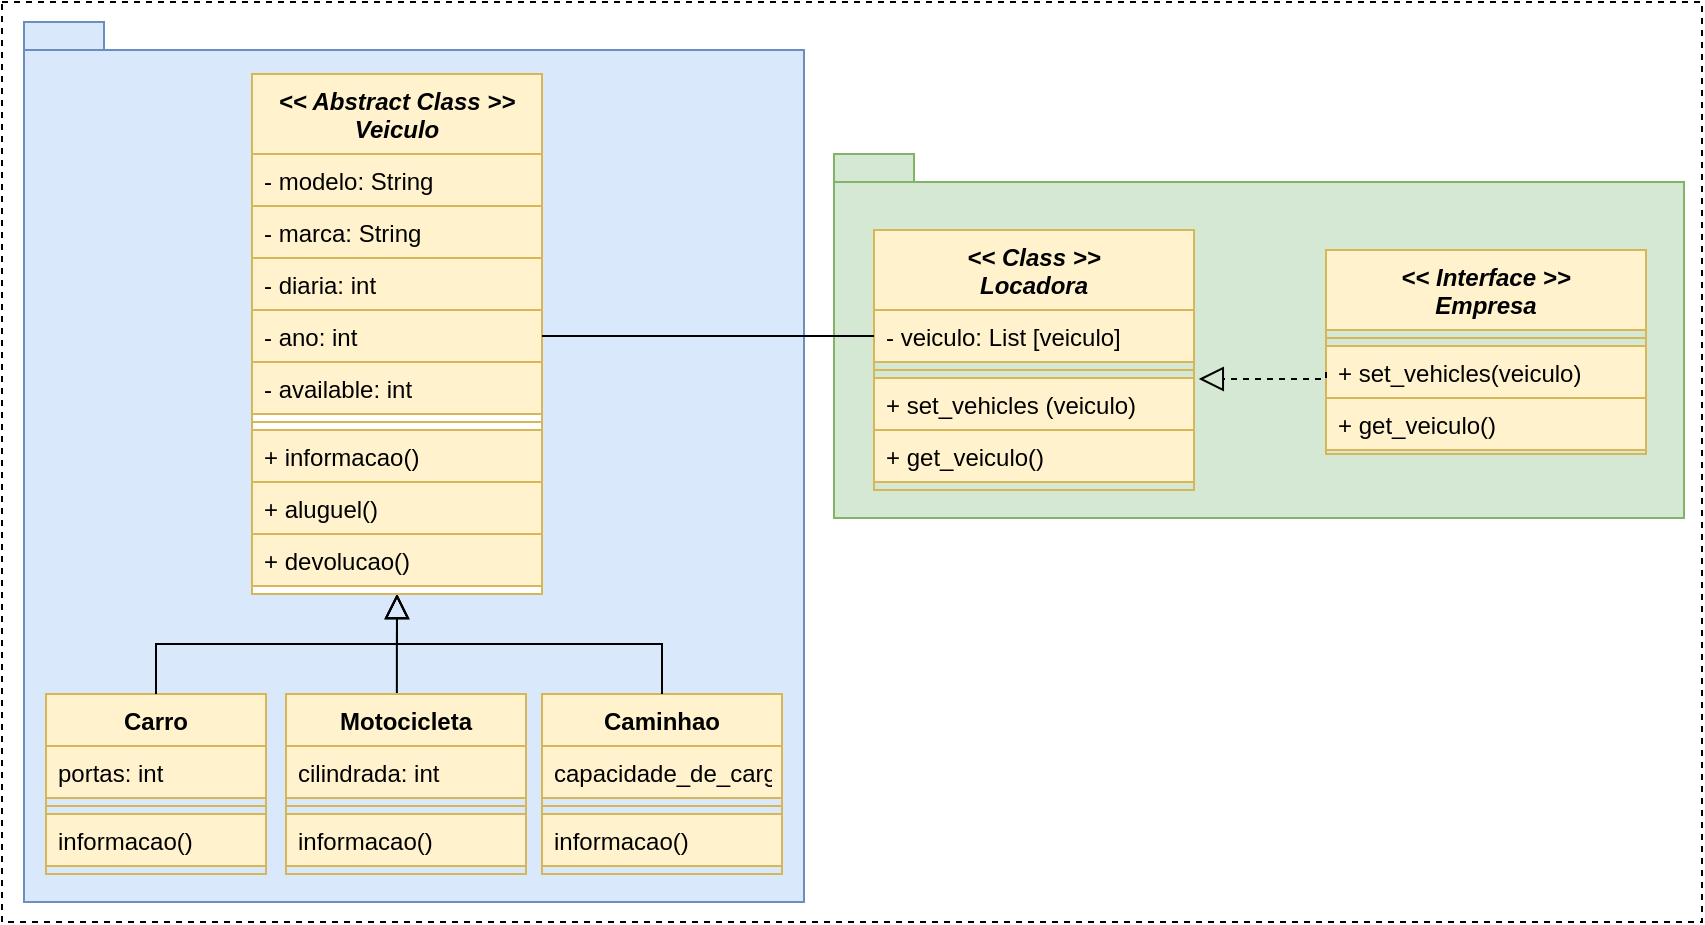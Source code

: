 <mxfile version="24.4.13" type="device">
  <diagram id="C5RBs43oDa-KdzZeNtuy" name="Page-1">
    <mxGraphModel dx="1235" dy="655" grid="1" gridSize="10" guides="1" tooltips="1" connect="1" arrows="1" fold="1" page="1" pageScale="1" pageWidth="827" pageHeight="1169" background="none" math="0" shadow="0">
      <root>
        <mxCell id="WIyWlLk6GJQsqaUBKTNV-0" />
        <mxCell id="WIyWlLk6GJQsqaUBKTNV-1" parent="WIyWlLk6GJQsqaUBKTNV-0" />
        <mxCell id="HFHsffIfDSOll9k_3SCo-141" value="" style="html=1;whiteSpace=wrap;dashed=1;" vertex="1" parent="WIyWlLk6GJQsqaUBKTNV-1">
          <mxGeometry x="118" y="34" width="850" height="460" as="geometry" />
        </mxCell>
        <mxCell id="HFHsffIfDSOll9k_3SCo-142" value="" style="shape=folder;fontStyle=1;spacingTop=10;tabWidth=40;tabHeight=14;tabPosition=left;html=1;whiteSpace=wrap;fillColor=#dae8fc;strokeColor=#6c8ebf;" vertex="1" parent="WIyWlLk6GJQsqaUBKTNV-1">
          <mxGeometry x="129" y="44" width="390" height="440" as="geometry" />
        </mxCell>
        <mxCell id="HFHsffIfDSOll9k_3SCo-143" value="" style="shape=folder;fontStyle=1;spacingTop=10;tabWidth=40;tabHeight=14;tabPosition=left;html=1;whiteSpace=wrap;fillColor=#d5e8d4;strokeColor=#82b366;" vertex="1" parent="WIyWlLk6GJQsqaUBKTNV-1">
          <mxGeometry x="534" y="110" width="425" height="182" as="geometry" />
        </mxCell>
        <mxCell id="HFHsffIfDSOll9k_3SCo-144" value="Carro" style="swimlane;fontStyle=1;align=center;verticalAlign=top;childLayout=stackLayout;horizontal=1;startSize=26;horizontalStack=0;resizeParent=1;resizeLast=0;collapsible=1;marginBottom=0;rounded=0;shadow=0;strokeWidth=1;fillColor=#fff2cc;strokeColor=#d6b656;" vertex="1" parent="WIyWlLk6GJQsqaUBKTNV-1">
          <mxGeometry x="140" y="380" width="110" height="90" as="geometry">
            <mxRectangle x="130" y="380" width="160" height="26" as="alternateBounds" />
          </mxGeometry>
        </mxCell>
        <mxCell id="HFHsffIfDSOll9k_3SCo-145" value="portas: int" style="text;align=left;verticalAlign=top;spacingLeft=4;spacingRight=4;overflow=hidden;rotatable=0;points=[[0,0.5],[1,0.5]];portConstraint=eastwest;rounded=0;shadow=0;html=0;fillColor=#fff2cc;strokeColor=#d6b656;" vertex="1" parent="HFHsffIfDSOll9k_3SCo-144">
          <mxGeometry y="26" width="110" height="26" as="geometry" />
        </mxCell>
        <mxCell id="HFHsffIfDSOll9k_3SCo-146" value="" style="line;html=1;strokeWidth=1;align=left;verticalAlign=middle;spacingTop=-1;spacingLeft=3;spacingRight=3;rotatable=0;labelPosition=right;points=[];portConstraint=eastwest;fillColor=#fff2cc;strokeColor=#d6b656;" vertex="1" parent="HFHsffIfDSOll9k_3SCo-144">
          <mxGeometry y="52" width="110" height="8" as="geometry" />
        </mxCell>
        <mxCell id="HFHsffIfDSOll9k_3SCo-147" value="informacao()" style="text;align=left;verticalAlign=top;spacingLeft=4;spacingRight=4;overflow=hidden;rotatable=0;points=[[0,0.5],[1,0.5]];portConstraint=eastwest;fillColor=#fff2cc;strokeColor=#d6b656;" vertex="1" parent="HFHsffIfDSOll9k_3SCo-144">
          <mxGeometry y="60" width="110" height="26" as="geometry" />
        </mxCell>
        <mxCell id="HFHsffIfDSOll9k_3SCo-148" value="" style="endArrow=block;endSize=10;endFill=0;shadow=0;strokeWidth=1;rounded=0;curved=0;edgeStyle=elbowEdgeStyle;elbow=vertical;" edge="1" parent="WIyWlLk6GJQsqaUBKTNV-1" source="HFHsffIfDSOll9k_3SCo-144">
          <mxGeometry width="160" relative="1" as="geometry">
            <mxPoint x="200" y="203" as="sourcePoint" />
            <mxPoint x="315.5" y="330" as="targetPoint" />
          </mxGeometry>
        </mxCell>
        <mxCell id="HFHsffIfDSOll9k_3SCo-149" value="" style="endArrow=block;endSize=10;endFill=0;shadow=0;strokeWidth=1;rounded=0;curved=0;edgeStyle=elbowEdgeStyle;elbow=vertical;exitX=0.462;exitY=0.008;exitDx=0;exitDy=0;exitPerimeter=0;" edge="1" parent="WIyWlLk6GJQsqaUBKTNV-1" source="HFHsffIfDSOll9k_3SCo-155">
          <mxGeometry width="160" relative="1" as="geometry">
            <mxPoint x="334" y="480" as="sourcePoint" />
            <mxPoint x="315.5" y="330" as="targetPoint" />
          </mxGeometry>
        </mxCell>
        <mxCell id="HFHsffIfDSOll9k_3SCo-150" value="Caminhao" style="swimlane;fontStyle=1;align=center;verticalAlign=top;childLayout=stackLayout;horizontal=1;startSize=26;horizontalStack=0;resizeParent=1;resizeLast=0;collapsible=1;marginBottom=0;rounded=0;shadow=0;strokeWidth=1;fillColor=#fff2cc;strokeColor=#d6b656;" vertex="1" parent="WIyWlLk6GJQsqaUBKTNV-1">
          <mxGeometry x="388" y="380" width="120" height="90" as="geometry">
            <mxRectangle x="550" y="140" width="160" height="26" as="alternateBounds" />
          </mxGeometry>
        </mxCell>
        <mxCell id="HFHsffIfDSOll9k_3SCo-151" value="capacidade_de_carga: int" style="text;align=left;verticalAlign=top;spacingLeft=4;spacingRight=4;overflow=hidden;rotatable=0;points=[[0,0.5],[1,0.5]];portConstraint=eastwest;rounded=0;shadow=0;html=0;fillColor=#fff2cc;strokeColor=#d6b656;" vertex="1" parent="HFHsffIfDSOll9k_3SCo-150">
          <mxGeometry y="26" width="120" height="26" as="geometry" />
        </mxCell>
        <mxCell id="HFHsffIfDSOll9k_3SCo-152" value="" style="line;html=1;strokeWidth=1;align=left;verticalAlign=middle;spacingTop=-1;spacingLeft=3;spacingRight=3;rotatable=0;labelPosition=right;points=[];portConstraint=eastwest;fillColor=#fff2cc;strokeColor=#d6b656;" vertex="1" parent="HFHsffIfDSOll9k_3SCo-150">
          <mxGeometry y="52" width="120" height="8" as="geometry" />
        </mxCell>
        <mxCell id="HFHsffIfDSOll9k_3SCo-153" value="informacao()" style="text;align=left;verticalAlign=top;spacingLeft=4;spacingRight=4;overflow=hidden;rotatable=0;points=[[0,0.5],[1,0.5]];portConstraint=eastwest;fillColor=#fff2cc;strokeColor=#d6b656;" vertex="1" parent="HFHsffIfDSOll9k_3SCo-150">
          <mxGeometry y="60" width="120" height="26" as="geometry" />
        </mxCell>
        <mxCell id="HFHsffIfDSOll9k_3SCo-154" value="" style="endArrow=block;endSize=10;endFill=0;shadow=0;strokeWidth=1;rounded=0;curved=0;edgeStyle=elbowEdgeStyle;elbow=vertical;exitX=0.5;exitY=0;exitDx=0;exitDy=0;entryX=0.5;entryY=1;entryDx=0;entryDy=0;" edge="1" parent="WIyWlLk6GJQsqaUBKTNV-1" source="HFHsffIfDSOll9k_3SCo-150">
          <mxGeometry width="160" relative="1" as="geometry">
            <mxPoint x="450" y="472" as="sourcePoint" />
            <mxPoint x="315.5" y="330" as="targetPoint" />
          </mxGeometry>
        </mxCell>
        <mxCell id="HFHsffIfDSOll9k_3SCo-155" value="Motocicleta" style="swimlane;fontStyle=1;align=center;verticalAlign=top;childLayout=stackLayout;horizontal=1;startSize=26;horizontalStack=0;resizeParent=1;resizeLast=0;collapsible=1;marginBottom=0;rounded=0;shadow=0;strokeWidth=1;fillColor=#fff2cc;strokeColor=#d6b656;" vertex="1" parent="WIyWlLk6GJQsqaUBKTNV-1">
          <mxGeometry x="260" y="380" width="120" height="90" as="geometry">
            <mxRectangle x="550" y="140" width="160" height="26" as="alternateBounds" />
          </mxGeometry>
        </mxCell>
        <mxCell id="HFHsffIfDSOll9k_3SCo-156" value="cilindrada: int" style="text;align=left;verticalAlign=top;spacingLeft=4;spacingRight=4;overflow=hidden;rotatable=0;points=[[0,0.5],[1,0.5]];portConstraint=eastwest;rounded=0;shadow=0;html=0;fillColor=#fff2cc;strokeColor=#d6b656;" vertex="1" parent="HFHsffIfDSOll9k_3SCo-155">
          <mxGeometry y="26" width="120" height="26" as="geometry" />
        </mxCell>
        <mxCell id="HFHsffIfDSOll9k_3SCo-157" value="" style="line;html=1;strokeWidth=1;align=left;verticalAlign=middle;spacingTop=-1;spacingLeft=3;spacingRight=3;rotatable=0;labelPosition=right;points=[];portConstraint=eastwest;fillColor=#fff2cc;strokeColor=#d6b656;" vertex="1" parent="HFHsffIfDSOll9k_3SCo-155">
          <mxGeometry y="52" width="120" height="8" as="geometry" />
        </mxCell>
        <mxCell id="HFHsffIfDSOll9k_3SCo-158" value="informacao()" style="text;align=left;verticalAlign=top;spacingLeft=4;spacingRight=4;overflow=hidden;rotatable=0;points=[[0,0.5],[1,0.5]];portConstraint=eastwest;fillColor=#fff2cc;strokeColor=#d6b656;" vertex="1" parent="HFHsffIfDSOll9k_3SCo-155">
          <mxGeometry y="60" width="120" height="26" as="geometry" />
        </mxCell>
        <mxCell id="HFHsffIfDSOll9k_3SCo-159" value="&lt;&lt; Interface &gt;&gt;&#xa;Empresa" style="swimlane;fontStyle=3;align=center;verticalAlign=top;childLayout=stackLayout;horizontal=1;startSize=40;horizontalStack=0;resizeParent=1;resizeLast=0;collapsible=1;marginBottom=0;rounded=0;shadow=0;strokeWidth=1;fillColor=#fff2cc;strokeColor=#d6b656;" vertex="1" parent="WIyWlLk6GJQsqaUBKTNV-1">
          <mxGeometry x="780" y="158" width="160" height="102" as="geometry">
            <mxRectangle x="230" y="140" width="160" height="26" as="alternateBounds" />
          </mxGeometry>
        </mxCell>
        <mxCell id="HFHsffIfDSOll9k_3SCo-160" value="" style="line;html=1;strokeWidth=1;align=left;verticalAlign=middle;spacingTop=-1;spacingLeft=3;spacingRight=3;rotatable=0;labelPosition=right;points=[];portConstraint=eastwest;fillColor=#fff2cc;strokeColor=#d6b656;" vertex="1" parent="HFHsffIfDSOll9k_3SCo-159">
          <mxGeometry y="40" width="160" height="8" as="geometry" />
        </mxCell>
        <mxCell id="HFHsffIfDSOll9k_3SCo-161" value="+ set_vehicles(veiculo)" style="text;align=left;verticalAlign=top;spacingLeft=4;spacingRight=4;overflow=hidden;rotatable=0;points=[[0,0.5],[1,0.5]];portConstraint=eastwest;fillColor=#fff2cc;strokeColor=#d6b656;" vertex="1" parent="HFHsffIfDSOll9k_3SCo-159">
          <mxGeometry y="48" width="160" height="26" as="geometry" />
        </mxCell>
        <mxCell id="HFHsffIfDSOll9k_3SCo-162" value="+ get_veiculo()" style="text;align=left;verticalAlign=top;spacingLeft=4;spacingRight=4;overflow=hidden;rotatable=0;points=[[0,0.5],[1,0.5]];portConstraint=eastwest;fillColor=#fff2cc;strokeColor=#d6b656;" vertex="1" parent="HFHsffIfDSOll9k_3SCo-159">
          <mxGeometry y="74" width="160" height="26" as="geometry" />
        </mxCell>
        <mxCell id="HFHsffIfDSOll9k_3SCo-163" value="&lt;&lt; Class &gt;&gt;&#xa;Locadora" style="swimlane;fontStyle=3;align=center;verticalAlign=top;childLayout=stackLayout;horizontal=1;startSize=40;horizontalStack=0;resizeParent=1;resizeLast=0;collapsible=1;marginBottom=0;rounded=0;shadow=0;strokeWidth=1;fillColor=#fff2cc;strokeColor=#d6b656;" vertex="1" parent="WIyWlLk6GJQsqaUBKTNV-1">
          <mxGeometry x="554" y="148" width="160" height="130" as="geometry">
            <mxRectangle x="230" y="140" width="160" height="26" as="alternateBounds" />
          </mxGeometry>
        </mxCell>
        <mxCell id="HFHsffIfDSOll9k_3SCo-164" value="- veiculo: List [veiculo]" style="text;align=left;verticalAlign=top;spacingLeft=4;spacingRight=4;overflow=hidden;rotatable=0;points=[[0,0.5],[1,0.5]];portConstraint=eastwest;fillColor=#fff2cc;strokeColor=#d6b656;" vertex="1" parent="HFHsffIfDSOll9k_3SCo-163">
          <mxGeometry y="40" width="160" height="26" as="geometry" />
        </mxCell>
        <mxCell id="HFHsffIfDSOll9k_3SCo-165" value="" style="line;html=1;strokeWidth=1;align=left;verticalAlign=middle;spacingTop=-1;spacingLeft=3;spacingRight=3;rotatable=0;labelPosition=right;points=[];portConstraint=eastwest;fillColor=#fff2cc;strokeColor=#d6b656;" vertex="1" parent="HFHsffIfDSOll9k_3SCo-163">
          <mxGeometry y="66" width="160" height="8" as="geometry" />
        </mxCell>
        <mxCell id="HFHsffIfDSOll9k_3SCo-166" value="+ set_vehicles (veiculo)" style="text;align=left;verticalAlign=top;spacingLeft=4;spacingRight=4;overflow=hidden;rotatable=0;points=[[0,0.5],[1,0.5]];portConstraint=eastwest;fillColor=#fff2cc;strokeColor=#d6b656;" vertex="1" parent="HFHsffIfDSOll9k_3SCo-163">
          <mxGeometry y="74" width="160" height="26" as="geometry" />
        </mxCell>
        <mxCell id="HFHsffIfDSOll9k_3SCo-167" value="+ get_veiculo()" style="text;align=left;verticalAlign=top;spacingLeft=4;spacingRight=4;overflow=hidden;rotatable=0;points=[[0,0.5],[1,0.5]];portConstraint=eastwest;fillColor=#fff2cc;strokeColor=#d6b656;" vertex="1" parent="HFHsffIfDSOll9k_3SCo-163">
          <mxGeometry y="100" width="160" height="26" as="geometry" />
        </mxCell>
        <mxCell id="HFHsffIfDSOll9k_3SCo-168" value="" style="endArrow=block;endSize=10;endFill=0;shadow=0;strokeWidth=1;rounded=0;curved=0;edgeStyle=elbowEdgeStyle;elbow=vertical;dashed=1;entryX=1.015;entryY=0.013;entryDx=0;entryDy=0;entryPerimeter=0;exitX=0;exitY=0.5;exitDx=0;exitDy=0;" edge="1" parent="WIyWlLk6GJQsqaUBKTNV-1" source="HFHsffIfDSOll9k_3SCo-161" target="HFHsffIfDSOll9k_3SCo-166">
          <mxGeometry width="160" relative="1" as="geometry">
            <mxPoint x="767" y="228" as="sourcePoint" />
            <mxPoint x="727" y="238" as="targetPoint" />
            <Array as="points">
              <mxPoint x="777" y="222.5" />
            </Array>
          </mxGeometry>
        </mxCell>
        <mxCell id="HFHsffIfDSOll9k_3SCo-169" value="&lt;&lt; Abstract Class &gt;&gt;&#xa;Veiculo" style="swimlane;fontStyle=3;align=center;verticalAlign=top;childLayout=stackLayout;horizontal=1;startSize=40;horizontalStack=0;resizeParent=1;resizeLast=0;collapsible=1;marginBottom=0;rounded=0;shadow=0;strokeWidth=1;fillColor=#fff2cc;strokeColor=#d6b656;swimlaneFillColor=default;" vertex="1" parent="WIyWlLk6GJQsqaUBKTNV-1">
          <mxGeometry x="243" y="70" width="145" height="260" as="geometry">
            <mxRectangle x="230" y="140" width="160" height="26" as="alternateBounds" />
          </mxGeometry>
        </mxCell>
        <mxCell id="HFHsffIfDSOll9k_3SCo-170" value="- modelo: String" style="text;align=left;verticalAlign=top;spacingLeft=4;spacingRight=4;overflow=hidden;rotatable=0;points=[[0,0.5],[1,0.5]];portConstraint=eastwest;rounded=0;shadow=0;html=0;fillColor=#fff2cc;strokeColor=#d6b656;" vertex="1" parent="HFHsffIfDSOll9k_3SCo-169">
          <mxGeometry y="40" width="145" height="26" as="geometry" />
        </mxCell>
        <mxCell id="HFHsffIfDSOll9k_3SCo-171" value="- marca: String" style="text;align=left;verticalAlign=top;spacingLeft=4;spacingRight=4;overflow=hidden;rotatable=0;points=[[0,0.5],[1,0.5]];portConstraint=eastwest;fillColor=#fff2cc;strokeColor=#d6b656;" vertex="1" parent="HFHsffIfDSOll9k_3SCo-169">
          <mxGeometry y="66" width="145" height="26" as="geometry" />
        </mxCell>
        <mxCell id="HFHsffIfDSOll9k_3SCo-172" value="- diaria: int" style="text;align=left;verticalAlign=top;spacingLeft=4;spacingRight=4;overflow=hidden;rotatable=0;points=[[0,0.5],[1,0.5]];portConstraint=eastwest;rounded=0;shadow=0;html=0;fillColor=#fff2cc;strokeColor=#d6b656;" vertex="1" parent="HFHsffIfDSOll9k_3SCo-169">
          <mxGeometry y="92" width="145" height="26" as="geometry" />
        </mxCell>
        <mxCell id="HFHsffIfDSOll9k_3SCo-173" value="- ano: int" style="text;align=left;verticalAlign=top;spacingLeft=4;spacingRight=4;overflow=hidden;rotatable=0;points=[[0,0.5],[1,0.5]];portConstraint=eastwest;rounded=0;shadow=0;html=0;fillColor=#fff2cc;strokeColor=#d6b656;" vertex="1" parent="HFHsffIfDSOll9k_3SCo-169">
          <mxGeometry y="118" width="145" height="26" as="geometry" />
        </mxCell>
        <mxCell id="HFHsffIfDSOll9k_3SCo-174" value="- available: int" style="text;align=left;verticalAlign=top;spacingLeft=4;spacingRight=4;overflow=hidden;rotatable=0;points=[[0,0.5],[1,0.5]];portConstraint=eastwest;rounded=0;shadow=0;html=0;fillColor=#fff2cc;strokeColor=#d6b656;" vertex="1" parent="HFHsffIfDSOll9k_3SCo-169">
          <mxGeometry y="144" width="145" height="26" as="geometry" />
        </mxCell>
        <mxCell id="HFHsffIfDSOll9k_3SCo-175" value="" style="line;html=1;strokeWidth=1;align=left;verticalAlign=middle;spacingTop=-1;spacingLeft=3;spacingRight=3;rotatable=0;labelPosition=right;points=[];portConstraint=eastwest;fillColor=#fff2cc;strokeColor=#d6b656;" vertex="1" parent="HFHsffIfDSOll9k_3SCo-169">
          <mxGeometry y="170" width="145" height="8" as="geometry" />
        </mxCell>
        <mxCell id="HFHsffIfDSOll9k_3SCo-176" value="+ informacao()" style="text;align=left;verticalAlign=top;spacingLeft=4;spacingRight=4;overflow=hidden;rotatable=0;points=[[0,0.5],[1,0.5]];portConstraint=eastwest;fillColor=#fff2cc;strokeColor=#d6b656;" vertex="1" parent="HFHsffIfDSOll9k_3SCo-169">
          <mxGeometry y="178" width="145" height="26" as="geometry" />
        </mxCell>
        <mxCell id="HFHsffIfDSOll9k_3SCo-177" value="+ aluguel()" style="text;align=left;verticalAlign=top;spacingLeft=4;spacingRight=4;overflow=hidden;rotatable=0;points=[[0,0.5],[1,0.5]];portConstraint=eastwest;fillColor=#fff2cc;strokeColor=#d6b656;" vertex="1" parent="HFHsffIfDSOll9k_3SCo-169">
          <mxGeometry y="204" width="145" height="26" as="geometry" />
        </mxCell>
        <mxCell id="HFHsffIfDSOll9k_3SCo-178" value="+ devolucao()" style="text;align=left;verticalAlign=top;spacingLeft=4;spacingRight=4;overflow=hidden;rotatable=0;points=[[0,0.5],[1,0.5]];portConstraint=eastwest;fillColor=#fff2cc;strokeColor=#d6b656;" vertex="1" parent="HFHsffIfDSOll9k_3SCo-169">
          <mxGeometry y="230" width="145" height="26" as="geometry" />
        </mxCell>
        <mxCell id="HFHsffIfDSOll9k_3SCo-179" value="" style="endArrow=none;html=1;edgeStyle=orthogonalEdgeStyle;rounded=0;exitX=1;exitY=0.5;exitDx=0;exitDy=0;entryX=0;entryY=0.5;entryDx=0;entryDy=0;" edge="1" parent="WIyWlLk6GJQsqaUBKTNV-1" source="HFHsffIfDSOll9k_3SCo-173">
          <mxGeometry relative="1" as="geometry">
            <mxPoint x="420" y="200.58" as="sourcePoint" />
            <mxPoint x="554" y="201" as="targetPoint" />
          </mxGeometry>
        </mxCell>
      </root>
    </mxGraphModel>
  </diagram>
</mxfile>
